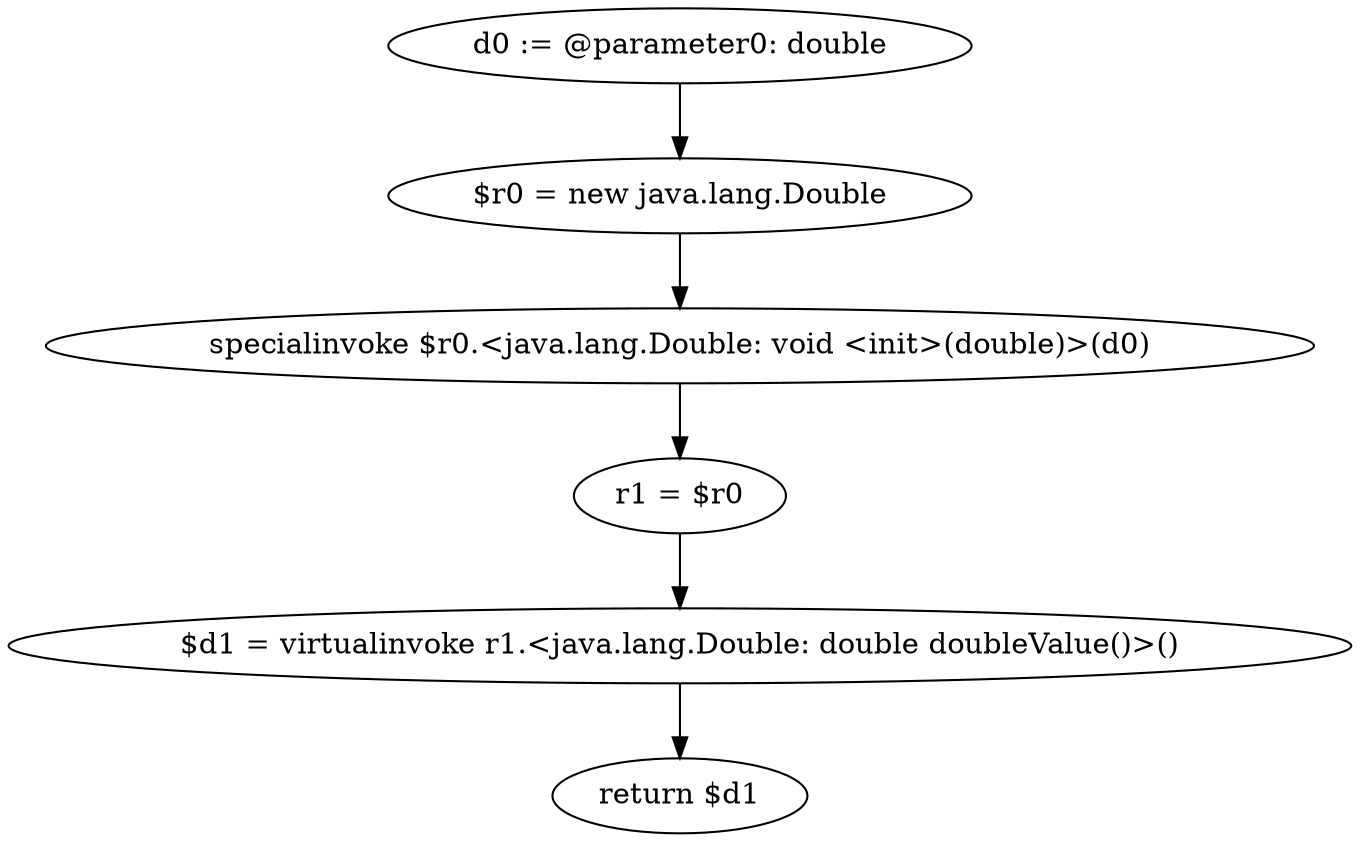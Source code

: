 digraph "unitGraph" {
    "d0 := @parameter0: double"
    "$r0 = new java.lang.Double"
    "specialinvoke $r0.<java.lang.Double: void <init>(double)>(d0)"
    "r1 = $r0"
    "$d1 = virtualinvoke r1.<java.lang.Double: double doubleValue()>()"
    "return $d1"
    "d0 := @parameter0: double"->"$r0 = new java.lang.Double";
    "$r0 = new java.lang.Double"->"specialinvoke $r0.<java.lang.Double: void <init>(double)>(d0)";
    "specialinvoke $r0.<java.lang.Double: void <init>(double)>(d0)"->"r1 = $r0";
    "r1 = $r0"->"$d1 = virtualinvoke r1.<java.lang.Double: double doubleValue()>()";
    "$d1 = virtualinvoke r1.<java.lang.Double: double doubleValue()>()"->"return $d1";
}
